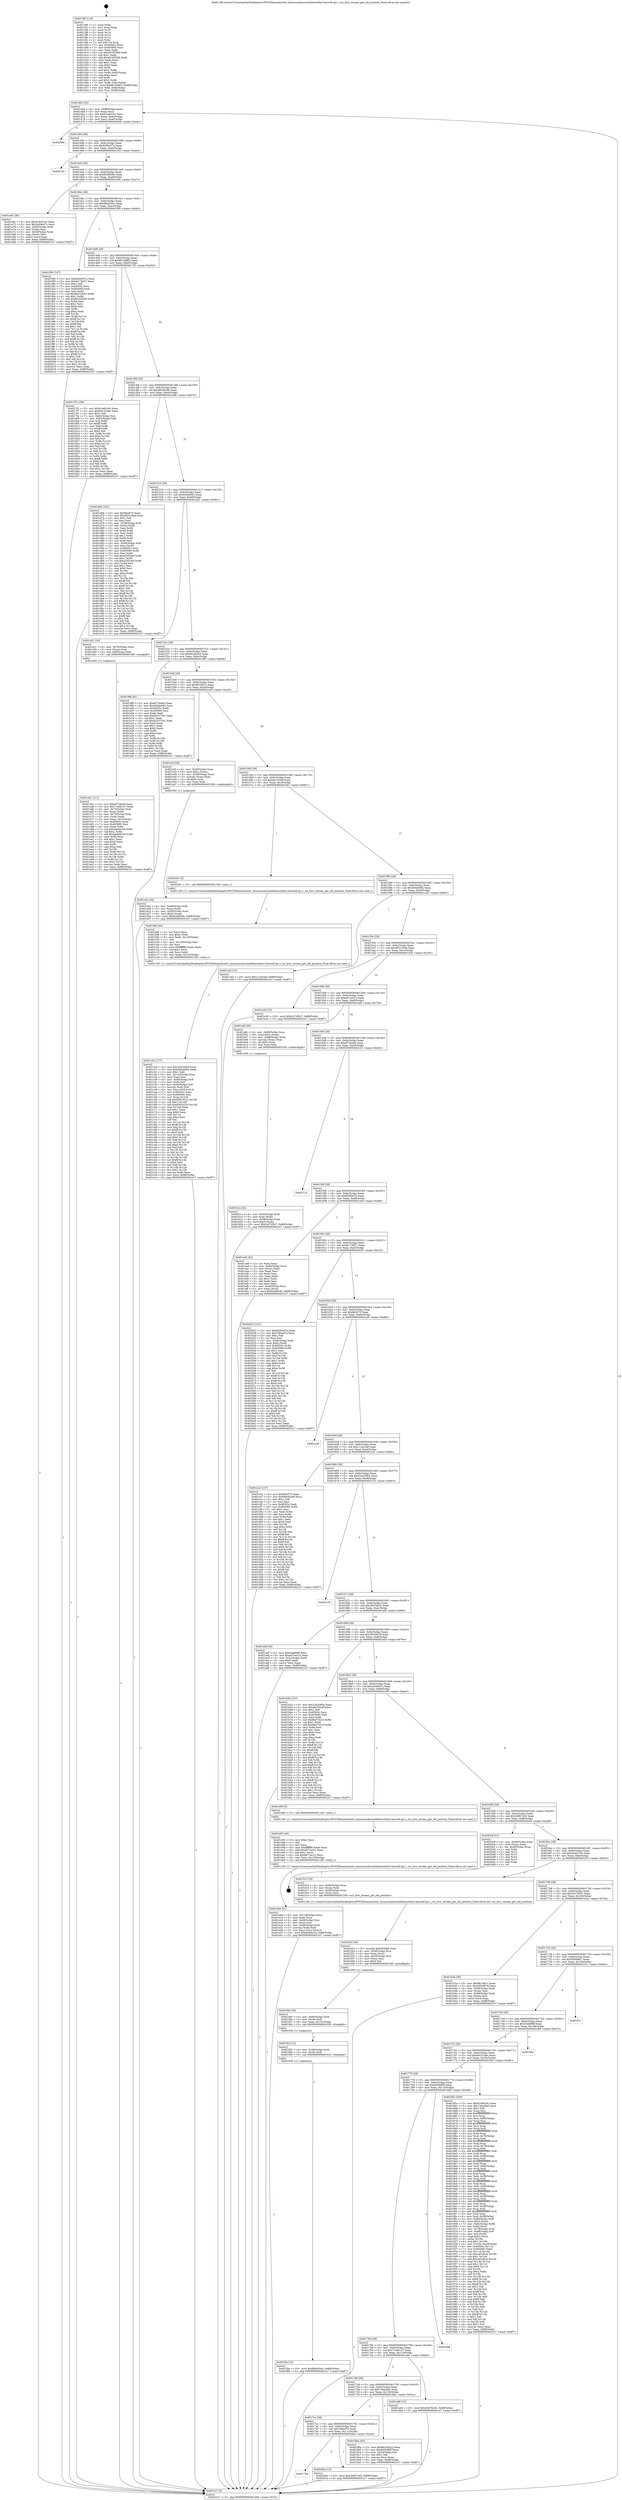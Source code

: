 digraph "0x4013f0" {
  label = "0x4013f0 (/mnt/c/Users/mathe/Desktop/tcc/POCII/binaries/extr_linuxsoundsocintelhaswellsst-haswell-ipc.c_sst_hsw_stream_get_old_position_Final-ollvm.out::main(0))"
  labelloc = "t"
  node[shape=record]

  Entry [label="",width=0.3,height=0.3,shape=circle,fillcolor=black,style=filled]
  "0x401464" [label="{
     0x401464 [32]\l
     | [instrs]\l
     &nbsp;&nbsp;0x401464 \<+6\>: mov -0x88(%rbp),%eax\l
     &nbsp;&nbsp;0x40146a \<+2\>: mov %eax,%ecx\l
     &nbsp;&nbsp;0x40146c \<+6\>: sub $0x81e6b16c,%ecx\l
     &nbsp;&nbsp;0x401472 \<+6\>: mov %eax,-0x9c(%rbp)\l
     &nbsp;&nbsp;0x401478 \<+6\>: mov %ecx,-0xa0(%rbp)\l
     &nbsp;&nbsp;0x40147e \<+6\>: je 00000000004020de \<main+0xcee\>\l
  }"]
  "0x4020de" [label="{
     0x4020de\l
  }", style=dashed]
  "0x401484" [label="{
     0x401484 [28]\l
     | [instrs]\l
     &nbsp;&nbsp;0x401484 \<+5\>: jmp 0000000000401489 \<main+0x99\>\l
     &nbsp;&nbsp;0x401489 \<+6\>: mov -0x9c(%rbp),%eax\l
     &nbsp;&nbsp;0x40148f \<+5\>: sub $0x8200c07a,%eax\l
     &nbsp;&nbsp;0x401494 \<+6\>: mov %eax,-0xa4(%rbp)\l
     &nbsp;&nbsp;0x40149a \<+6\>: je 00000000004021d3 \<main+0xde3\>\l
  }"]
  Exit [label="",width=0.3,height=0.3,shape=circle,fillcolor=black,style=filled,peripheries=2]
  "0x4021d3" [label="{
     0x4021d3\l
  }", style=dashed]
  "0x4014a0" [label="{
     0x4014a0 [28]\l
     | [instrs]\l
     &nbsp;&nbsp;0x4014a0 \<+5\>: jmp 00000000004014a5 \<main+0xb5\>\l
     &nbsp;&nbsp;0x4014a5 \<+6\>: mov -0x9c(%rbp),%eax\l
     &nbsp;&nbsp;0x4014ab \<+5\>: sub $0x82489c8c,%eax\l
     &nbsp;&nbsp;0x4014b0 \<+6\>: mov %eax,-0xa8(%rbp)\l
     &nbsp;&nbsp;0x4014b6 \<+6\>: je 0000000000401e6c \<main+0xa7c\>\l
  }"]
  "0x4017e8" [label="{
     0x4017e8\l
  }", style=dashed]
  "0x401e6c" [label="{
     0x401e6c [36]\l
     | [instrs]\l
     &nbsp;&nbsp;0x401e6c \<+5\>: mov $0x3c4e37e5,%eax\l
     &nbsp;&nbsp;0x401e71 \<+5\>: mov $0x2e04b07c,%ecx\l
     &nbsp;&nbsp;0x401e76 \<+4\>: mov -0x40(%rbp),%rdx\l
     &nbsp;&nbsp;0x401e7a \<+2\>: mov (%rdx),%esi\l
     &nbsp;&nbsp;0x401e7c \<+4\>: mov -0x50(%rbp),%rdx\l
     &nbsp;&nbsp;0x401e80 \<+2\>: cmp (%rdx),%esi\l
     &nbsp;&nbsp;0x401e82 \<+3\>: cmovl %ecx,%eax\l
     &nbsp;&nbsp;0x401e85 \<+6\>: mov %eax,-0x88(%rbp)\l
     &nbsp;&nbsp;0x401e8b \<+5\>: jmp 00000000004021e7 \<main+0xdf7\>\l
  }"]
  "0x4014bc" [label="{
     0x4014bc [28]\l
     | [instrs]\l
     &nbsp;&nbsp;0x4014bc \<+5\>: jmp 00000000004014c1 \<main+0xd1\>\l
     &nbsp;&nbsp;0x4014c1 \<+6\>: mov -0x9c(%rbp),%eax\l
     &nbsp;&nbsp;0x4014c7 \<+5\>: sub $0x8b0d34cc,%eax\l
     &nbsp;&nbsp;0x4014cc \<+6\>: mov %eax,-0xac(%rbp)\l
     &nbsp;&nbsp;0x4014d2 \<+6\>: je 0000000000401f90 \<main+0xba0\>\l
  }"]
  "0x4020ba" [label="{
     0x4020ba [15]\l
     | [instrs]\l
     &nbsp;&nbsp;0x4020ba \<+10\>: movl $0x349b7cd3,-0x88(%rbp)\l
     &nbsp;&nbsp;0x4020c4 \<+5\>: jmp 00000000004021e7 \<main+0xdf7\>\l
  }"]
  "0x401f90" [label="{
     0x401f90 [147]\l
     | [instrs]\l
     &nbsp;&nbsp;0x401f90 \<+5\>: mov $0x8200c07a,%eax\l
     &nbsp;&nbsp;0x401f95 \<+5\>: mov $0xfe17d027,%ecx\l
     &nbsp;&nbsp;0x401f9a \<+2\>: mov $0x1,%dl\l
     &nbsp;&nbsp;0x401f9c \<+7\>: mov 0x40505c,%esi\l
     &nbsp;&nbsp;0x401fa3 \<+7\>: mov 0x405060,%edi\l
     &nbsp;&nbsp;0x401faa \<+3\>: mov %esi,%r8d\l
     &nbsp;&nbsp;0x401fad \<+7\>: sub $0x66332b50,%r8d\l
     &nbsp;&nbsp;0x401fb4 \<+4\>: sub $0x1,%r8d\l
     &nbsp;&nbsp;0x401fb8 \<+7\>: add $0x66332b50,%r8d\l
     &nbsp;&nbsp;0x401fbf \<+4\>: imul %r8d,%esi\l
     &nbsp;&nbsp;0x401fc3 \<+3\>: and $0x1,%esi\l
     &nbsp;&nbsp;0x401fc6 \<+3\>: cmp $0x0,%esi\l
     &nbsp;&nbsp;0x401fc9 \<+4\>: sete %r9b\l
     &nbsp;&nbsp;0x401fcd \<+3\>: cmp $0xa,%edi\l
     &nbsp;&nbsp;0x401fd0 \<+4\>: setl %r10b\l
     &nbsp;&nbsp;0x401fd4 \<+3\>: mov %r9b,%r11b\l
     &nbsp;&nbsp;0x401fd7 \<+4\>: xor $0xff,%r11b\l
     &nbsp;&nbsp;0x401fdb \<+3\>: mov %r10b,%bl\l
     &nbsp;&nbsp;0x401fde \<+3\>: xor $0xff,%bl\l
     &nbsp;&nbsp;0x401fe1 \<+3\>: xor $0x1,%dl\l
     &nbsp;&nbsp;0x401fe4 \<+3\>: mov %r11b,%r14b\l
     &nbsp;&nbsp;0x401fe7 \<+4\>: and $0xff,%r14b\l
     &nbsp;&nbsp;0x401feb \<+3\>: and %dl,%r9b\l
     &nbsp;&nbsp;0x401fee \<+3\>: mov %bl,%r15b\l
     &nbsp;&nbsp;0x401ff1 \<+4\>: and $0xff,%r15b\l
     &nbsp;&nbsp;0x401ff5 \<+3\>: and %dl,%r10b\l
     &nbsp;&nbsp;0x401ff8 \<+3\>: or %r9b,%r14b\l
     &nbsp;&nbsp;0x401ffb \<+3\>: or %r10b,%r15b\l
     &nbsp;&nbsp;0x401ffe \<+3\>: xor %r15b,%r14b\l
     &nbsp;&nbsp;0x402001 \<+3\>: or %bl,%r11b\l
     &nbsp;&nbsp;0x402004 \<+4\>: xor $0xff,%r11b\l
     &nbsp;&nbsp;0x402008 \<+3\>: or $0x1,%dl\l
     &nbsp;&nbsp;0x40200b \<+3\>: and %dl,%r11b\l
     &nbsp;&nbsp;0x40200e \<+3\>: or %r11b,%r14b\l
     &nbsp;&nbsp;0x402011 \<+4\>: test $0x1,%r14b\l
     &nbsp;&nbsp;0x402015 \<+3\>: cmovne %ecx,%eax\l
     &nbsp;&nbsp;0x402018 \<+6\>: mov %eax,-0x88(%rbp)\l
     &nbsp;&nbsp;0x40201e \<+5\>: jmp 00000000004021e7 \<main+0xdf7\>\l
  }"]
  "0x4014d8" [label="{
     0x4014d8 [28]\l
     | [instrs]\l
     &nbsp;&nbsp;0x4014d8 \<+5\>: jmp 00000000004014dd \<main+0xed\>\l
     &nbsp;&nbsp;0x4014dd \<+6\>: mov -0x9c(%rbp),%eax\l
     &nbsp;&nbsp;0x4014e3 \<+5\>: sub $0x8b1bfd63,%eax\l
     &nbsp;&nbsp;0x4014e8 \<+6\>: mov %eax,-0xb0(%rbp)\l
     &nbsp;&nbsp;0x4014ee \<+6\>: je 00000000004017f2 \<main+0x402\>\l
  }"]
  "0x401f5e" [label="{
     0x401f5e [15]\l
     | [instrs]\l
     &nbsp;&nbsp;0x401f5e \<+10\>: movl $0x8b0d34cc,-0x88(%rbp)\l
     &nbsp;&nbsp;0x401f68 \<+5\>: jmp 00000000004021e7 \<main+0xdf7\>\l
  }"]
  "0x4017f2" [label="{
     0x4017f2 [106]\l
     | [instrs]\l
     &nbsp;&nbsp;0x4017f2 \<+5\>: mov $0x81e6b16c,%eax\l
     &nbsp;&nbsp;0x4017f7 \<+5\>: mov $0x64151d4c,%ecx\l
     &nbsp;&nbsp;0x4017fc \<+2\>: mov $0x1,%dl\l
     &nbsp;&nbsp;0x4017fe \<+7\>: mov -0x82(%rbp),%sil\l
     &nbsp;&nbsp;0x401805 \<+7\>: mov -0x81(%rbp),%dil\l
     &nbsp;&nbsp;0x40180c \<+3\>: mov %sil,%r8b\l
     &nbsp;&nbsp;0x40180f \<+4\>: xor $0xff,%r8b\l
     &nbsp;&nbsp;0x401813 \<+3\>: mov %dil,%r9b\l
     &nbsp;&nbsp;0x401816 \<+4\>: xor $0xff,%r9b\l
     &nbsp;&nbsp;0x40181a \<+3\>: xor $0x0,%dl\l
     &nbsp;&nbsp;0x40181d \<+3\>: mov %r8b,%r10b\l
     &nbsp;&nbsp;0x401820 \<+4\>: and $0x0,%r10b\l
     &nbsp;&nbsp;0x401824 \<+3\>: and %dl,%sil\l
     &nbsp;&nbsp;0x401827 \<+3\>: mov %r9b,%r11b\l
     &nbsp;&nbsp;0x40182a \<+4\>: and $0x0,%r11b\l
     &nbsp;&nbsp;0x40182e \<+3\>: and %dl,%dil\l
     &nbsp;&nbsp;0x401831 \<+3\>: or %sil,%r10b\l
     &nbsp;&nbsp;0x401834 \<+3\>: or %dil,%r11b\l
     &nbsp;&nbsp;0x401837 \<+3\>: xor %r11b,%r10b\l
     &nbsp;&nbsp;0x40183a \<+3\>: or %r9b,%r8b\l
     &nbsp;&nbsp;0x40183d \<+4\>: xor $0xff,%r8b\l
     &nbsp;&nbsp;0x401841 \<+3\>: or $0x0,%dl\l
     &nbsp;&nbsp;0x401844 \<+3\>: and %dl,%r8b\l
     &nbsp;&nbsp;0x401847 \<+3\>: or %r8b,%r10b\l
     &nbsp;&nbsp;0x40184a \<+4\>: test $0x1,%r10b\l
     &nbsp;&nbsp;0x40184e \<+3\>: cmovne %ecx,%eax\l
     &nbsp;&nbsp;0x401851 \<+6\>: mov %eax,-0x88(%rbp)\l
     &nbsp;&nbsp;0x401857 \<+5\>: jmp 00000000004021e7 \<main+0xdf7\>\l
  }"]
  "0x4014f4" [label="{
     0x4014f4 [28]\l
     | [instrs]\l
     &nbsp;&nbsp;0x4014f4 \<+5\>: jmp 00000000004014f9 \<main+0x109\>\l
     &nbsp;&nbsp;0x4014f9 \<+6\>: mov -0x9c(%rbp),%eax\l
     &nbsp;&nbsp;0x4014ff \<+5\>: sub $0x90e50cd6,%eax\l
     &nbsp;&nbsp;0x401504 \<+6\>: mov %eax,-0xb4(%rbp)\l
     &nbsp;&nbsp;0x40150a \<+6\>: je 0000000000401d6b \<main+0x97b\>\l
  }"]
  "0x4021e7" [label="{
     0x4021e7 [5]\l
     | [instrs]\l
     &nbsp;&nbsp;0x4021e7 \<+5\>: jmp 0000000000401464 \<main+0x74\>\l
  }"]
  "0x4013f0" [label="{
     0x4013f0 [116]\l
     | [instrs]\l
     &nbsp;&nbsp;0x4013f0 \<+1\>: push %rbp\l
     &nbsp;&nbsp;0x4013f1 \<+3\>: mov %rsp,%rbp\l
     &nbsp;&nbsp;0x4013f4 \<+2\>: push %r15\l
     &nbsp;&nbsp;0x4013f6 \<+2\>: push %r14\l
     &nbsp;&nbsp;0x4013f8 \<+2\>: push %r13\l
     &nbsp;&nbsp;0x4013fa \<+2\>: push %r12\l
     &nbsp;&nbsp;0x4013fc \<+1\>: push %rbx\l
     &nbsp;&nbsp;0x4013fd \<+7\>: sub $0x118,%rsp\l
     &nbsp;&nbsp;0x401404 \<+7\>: mov 0x40505c,%eax\l
     &nbsp;&nbsp;0x40140b \<+7\>: mov 0x405060,%ecx\l
     &nbsp;&nbsp;0x401412 \<+2\>: mov %eax,%edx\l
     &nbsp;&nbsp;0x401414 \<+6\>: sub $0x641855b8,%edx\l
     &nbsp;&nbsp;0x40141a \<+3\>: sub $0x1,%edx\l
     &nbsp;&nbsp;0x40141d \<+6\>: add $0x641855b8,%edx\l
     &nbsp;&nbsp;0x401423 \<+3\>: imul %edx,%eax\l
     &nbsp;&nbsp;0x401426 \<+3\>: and $0x1,%eax\l
     &nbsp;&nbsp;0x401429 \<+3\>: cmp $0x0,%eax\l
     &nbsp;&nbsp;0x40142c \<+4\>: sete %r8b\l
     &nbsp;&nbsp;0x401430 \<+4\>: and $0x1,%r8b\l
     &nbsp;&nbsp;0x401434 \<+7\>: mov %r8b,-0x82(%rbp)\l
     &nbsp;&nbsp;0x40143b \<+3\>: cmp $0xa,%ecx\l
     &nbsp;&nbsp;0x40143e \<+4\>: setl %r8b\l
     &nbsp;&nbsp;0x401442 \<+4\>: and $0x1,%r8b\l
     &nbsp;&nbsp;0x401446 \<+7\>: mov %r8b,-0x81(%rbp)\l
     &nbsp;&nbsp;0x40144d \<+10\>: movl $0x8b1bfd63,-0x88(%rbp)\l
     &nbsp;&nbsp;0x401457 \<+6\>: mov %edi,-0x8c(%rbp)\l
     &nbsp;&nbsp;0x40145d \<+7\>: mov %rsi,-0x98(%rbp)\l
  }"]
  "0x401f52" [label="{
     0x401f52 [12]\l
     | [instrs]\l
     &nbsp;&nbsp;0x401f52 \<+4\>: mov -0x48(%rbp),%rdi\l
     &nbsp;&nbsp;0x401f56 \<+3\>: mov (%rdi),%rdi\l
     &nbsp;&nbsp;0x401f59 \<+5\>: call 0000000000401030 \<free@plt\>\l
     | [calls]\l
     &nbsp;&nbsp;0x401030 \{1\} (unknown)\l
  }"]
  "0x401d6b" [label="{
     0x401d6b [181]\l
     | [instrs]\l
     &nbsp;&nbsp;0x401d6b \<+5\>: mov $0x8d2675,%eax\l
     &nbsp;&nbsp;0x401d70 \<+5\>: mov $0xd93120e4,%ecx\l
     &nbsp;&nbsp;0x401d75 \<+2\>: mov $0x1,%dl\l
     &nbsp;&nbsp;0x401d77 \<+2\>: xor %esi,%esi\l
     &nbsp;&nbsp;0x401d79 \<+4\>: mov -0x58(%rbp),%rdi\l
     &nbsp;&nbsp;0x401d7d \<+3\>: mov (%rdi),%r8d\l
     &nbsp;&nbsp;0x401d80 \<+3\>: mov %esi,%r9d\l
     &nbsp;&nbsp;0x401d83 \<+3\>: sub %r8d,%r9d\l
     &nbsp;&nbsp;0x401d86 \<+3\>: mov %esi,%r8d\l
     &nbsp;&nbsp;0x401d89 \<+4\>: sub $0x1,%r8d\l
     &nbsp;&nbsp;0x401d8d \<+3\>: add %r8d,%r9d\l
     &nbsp;&nbsp;0x401d90 \<+3\>: sub %r9d,%esi\l
     &nbsp;&nbsp;0x401d93 \<+4\>: mov -0x58(%rbp),%rdi\l
     &nbsp;&nbsp;0x401d97 \<+2\>: mov %esi,(%rdi)\l
     &nbsp;&nbsp;0x401d99 \<+7\>: mov 0x40505c,%esi\l
     &nbsp;&nbsp;0x401da0 \<+8\>: mov 0x405060,%r8d\l
     &nbsp;&nbsp;0x401da8 \<+3\>: mov %esi,%r9d\l
     &nbsp;&nbsp;0x401dab \<+7\>: add $0xe25f1fa0,%r9d\l
     &nbsp;&nbsp;0x401db2 \<+4\>: sub $0x1,%r9d\l
     &nbsp;&nbsp;0x401db6 \<+7\>: sub $0xe25f1fa0,%r9d\l
     &nbsp;&nbsp;0x401dbd \<+4\>: imul %r9d,%esi\l
     &nbsp;&nbsp;0x401dc1 \<+3\>: and $0x1,%esi\l
     &nbsp;&nbsp;0x401dc4 \<+3\>: cmp $0x0,%esi\l
     &nbsp;&nbsp;0x401dc7 \<+4\>: sete %r10b\l
     &nbsp;&nbsp;0x401dcb \<+4\>: cmp $0xa,%r8d\l
     &nbsp;&nbsp;0x401dcf \<+4\>: setl %r11b\l
     &nbsp;&nbsp;0x401dd3 \<+3\>: mov %r10b,%bl\l
     &nbsp;&nbsp;0x401dd6 \<+3\>: xor $0xff,%bl\l
     &nbsp;&nbsp;0x401dd9 \<+3\>: mov %r11b,%r14b\l
     &nbsp;&nbsp;0x401ddc \<+4\>: xor $0xff,%r14b\l
     &nbsp;&nbsp;0x401de0 \<+3\>: xor $0x1,%dl\l
     &nbsp;&nbsp;0x401de3 \<+3\>: mov %bl,%r15b\l
     &nbsp;&nbsp;0x401de6 \<+4\>: and $0xff,%r15b\l
     &nbsp;&nbsp;0x401dea \<+3\>: and %dl,%r10b\l
     &nbsp;&nbsp;0x401ded \<+3\>: mov %r14b,%r12b\l
     &nbsp;&nbsp;0x401df0 \<+4\>: and $0xff,%r12b\l
     &nbsp;&nbsp;0x401df4 \<+3\>: and %dl,%r11b\l
     &nbsp;&nbsp;0x401df7 \<+3\>: or %r10b,%r15b\l
     &nbsp;&nbsp;0x401dfa \<+3\>: or %r11b,%r12b\l
     &nbsp;&nbsp;0x401dfd \<+3\>: xor %r12b,%r15b\l
     &nbsp;&nbsp;0x401e00 \<+3\>: or %r14b,%bl\l
     &nbsp;&nbsp;0x401e03 \<+3\>: xor $0xff,%bl\l
     &nbsp;&nbsp;0x401e06 \<+3\>: or $0x1,%dl\l
     &nbsp;&nbsp;0x401e09 \<+2\>: and %dl,%bl\l
     &nbsp;&nbsp;0x401e0b \<+3\>: or %bl,%r15b\l
     &nbsp;&nbsp;0x401e0e \<+4\>: test $0x1,%r15b\l
     &nbsp;&nbsp;0x401e12 \<+3\>: cmovne %ecx,%eax\l
     &nbsp;&nbsp;0x401e15 \<+6\>: mov %eax,-0x88(%rbp)\l
     &nbsp;&nbsp;0x401e1b \<+5\>: jmp 00000000004021e7 \<main+0xdf7\>\l
  }"]
  "0x401510" [label="{
     0x401510 [28]\l
     | [instrs]\l
     &nbsp;&nbsp;0x401510 \<+5\>: jmp 0000000000401515 \<main+0x125\>\l
     &nbsp;&nbsp;0x401515 \<+6\>: mov -0x9c(%rbp),%eax\l
     &nbsp;&nbsp;0x40151b \<+5\>: sub $0x9294e843,%eax\l
     &nbsp;&nbsp;0x401520 \<+6\>: mov %eax,-0xb8(%rbp)\l
     &nbsp;&nbsp;0x401526 \<+6\>: je 0000000000401a51 \<main+0x661\>\l
  }"]
  "0x401f40" [label="{
     0x401f40 [18]\l
     | [instrs]\l
     &nbsp;&nbsp;0x401f40 \<+4\>: mov -0x60(%rbp),%rdi\l
     &nbsp;&nbsp;0x401f44 \<+3\>: mov (%rdi),%rdi\l
     &nbsp;&nbsp;0x401f47 \<+6\>: mov %eax,-0x12c(%rbp)\l
     &nbsp;&nbsp;0x401f4d \<+5\>: call 0000000000401030 \<free@plt\>\l
     | [calls]\l
     &nbsp;&nbsp;0x401030 \{1\} (unknown)\l
  }"]
  "0x401a51" [label="{
     0x401a51 [16]\l
     | [instrs]\l
     &nbsp;&nbsp;0x401a51 \<+4\>: mov -0x78(%rbp),%rax\l
     &nbsp;&nbsp;0x401a55 \<+3\>: mov (%rax),%rax\l
     &nbsp;&nbsp;0x401a58 \<+4\>: mov 0x8(%rax),%rdi\l
     &nbsp;&nbsp;0x401a5c \<+5\>: call 0000000000401060 \<atoi@plt\>\l
     | [calls]\l
     &nbsp;&nbsp;0x401060 \{1\} (unknown)\l
  }"]
  "0x40152c" [label="{
     0x40152c [28]\l
     | [instrs]\l
     &nbsp;&nbsp;0x40152c \<+5\>: jmp 0000000000401531 \<main+0x141\>\l
     &nbsp;&nbsp;0x401531 \<+6\>: mov -0x9c(%rbp),%eax\l
     &nbsp;&nbsp;0x401537 \<+5\>: sub $0x9d1d3a22,%eax\l
     &nbsp;&nbsp;0x40153c \<+6\>: mov %eax,-0xbc(%rbp)\l
     &nbsp;&nbsp;0x401542 \<+6\>: je 00000000004019f6 \<main+0x606\>\l
  }"]
  "0x401f23" [label="{
     0x401f23 [29]\l
     | [instrs]\l
     &nbsp;&nbsp;0x401f23 \<+10\>: movabs $0x4030b6,%rdi\l
     &nbsp;&nbsp;0x401f2d \<+4\>: mov -0x38(%rbp),%rsi\l
     &nbsp;&nbsp;0x401f31 \<+2\>: mov %eax,(%rsi)\l
     &nbsp;&nbsp;0x401f33 \<+4\>: mov -0x38(%rbp),%rsi\l
     &nbsp;&nbsp;0x401f37 \<+2\>: mov (%rsi),%esi\l
     &nbsp;&nbsp;0x401f39 \<+2\>: mov $0x0,%al\l
     &nbsp;&nbsp;0x401f3b \<+5\>: call 0000000000401040 \<printf@plt\>\l
     | [calls]\l
     &nbsp;&nbsp;0x401040 \{1\} (unknown)\l
  }"]
  "0x4019f6" [label="{
     0x4019f6 [91]\l
     | [instrs]\l
     &nbsp;&nbsp;0x4019f6 \<+5\>: mov $0xef724a0d,%eax\l
     &nbsp;&nbsp;0x4019fb \<+5\>: mov $0x9294e843,%ecx\l
     &nbsp;&nbsp;0x401a00 \<+7\>: mov 0x40505c,%edx\l
     &nbsp;&nbsp;0x401a07 \<+7\>: mov 0x405060,%esi\l
     &nbsp;&nbsp;0x401a0e \<+2\>: mov %edx,%edi\l
     &nbsp;&nbsp;0x401a10 \<+6\>: add $0x62257341,%edi\l
     &nbsp;&nbsp;0x401a16 \<+3\>: sub $0x1,%edi\l
     &nbsp;&nbsp;0x401a19 \<+6\>: sub $0x62257341,%edi\l
     &nbsp;&nbsp;0x401a1f \<+3\>: imul %edi,%edx\l
     &nbsp;&nbsp;0x401a22 \<+3\>: and $0x1,%edx\l
     &nbsp;&nbsp;0x401a25 \<+3\>: cmp $0x0,%edx\l
     &nbsp;&nbsp;0x401a28 \<+4\>: sete %r8b\l
     &nbsp;&nbsp;0x401a2c \<+3\>: cmp $0xa,%esi\l
     &nbsp;&nbsp;0x401a2f \<+4\>: setl %r9b\l
     &nbsp;&nbsp;0x401a33 \<+3\>: mov %r8b,%r10b\l
     &nbsp;&nbsp;0x401a36 \<+3\>: and %r9b,%r10b\l
     &nbsp;&nbsp;0x401a39 \<+3\>: xor %r9b,%r8b\l
     &nbsp;&nbsp;0x401a3c \<+3\>: or %r8b,%r10b\l
     &nbsp;&nbsp;0x401a3f \<+4\>: test $0x1,%r10b\l
     &nbsp;&nbsp;0x401a43 \<+3\>: cmovne %ecx,%eax\l
     &nbsp;&nbsp;0x401a46 \<+6\>: mov %eax,-0x88(%rbp)\l
     &nbsp;&nbsp;0x401a4c \<+5\>: jmp 00000000004021e7 \<main+0xdf7\>\l
  }"]
  "0x401548" [label="{
     0x401548 [28]\l
     | [instrs]\l
     &nbsp;&nbsp;0x401548 \<+5\>: jmp 000000000040154d \<main+0x15d\>\l
     &nbsp;&nbsp;0x40154d \<+6\>: mov -0x9c(%rbp),%eax\l
     &nbsp;&nbsp;0x401553 \<+5\>: sub $0x9fc18b7c,%eax\l
     &nbsp;&nbsp;0x401558 \<+6\>: mov %eax,-0xc0(%rbp)\l
     &nbsp;&nbsp;0x40155e \<+6\>: je 0000000000401e2f \<main+0xa3f\>\l
  }"]
  "0x401ebd" [label="{
     0x401ebd [41]\l
     | [instrs]\l
     &nbsp;&nbsp;0x401ebd \<+6\>: mov -0x128(%rbp),%ecx\l
     &nbsp;&nbsp;0x401ec3 \<+3\>: imul %eax,%ecx\l
     &nbsp;&nbsp;0x401ec6 \<+4\>: mov -0x48(%rbp),%rsi\l
     &nbsp;&nbsp;0x401eca \<+3\>: mov (%rsi),%rsi\l
     &nbsp;&nbsp;0x401ecd \<+4\>: mov -0x40(%rbp),%rdi\l
     &nbsp;&nbsp;0x401ed1 \<+3\>: movslq (%rdi),%rdi\l
     &nbsp;&nbsp;0x401ed4 \<+3\>: mov %ecx,(%rsi,%rdi,4)\l
     &nbsp;&nbsp;0x401ed7 \<+10\>: movl $0xfb3b9c33,-0x88(%rbp)\l
     &nbsp;&nbsp;0x401ee1 \<+5\>: jmp 00000000004021e7 \<main+0xdf7\>\l
  }"]
  "0x401e2f" [label="{
     0x401e2f [29]\l
     | [instrs]\l
     &nbsp;&nbsp;0x401e2f \<+4\>: mov -0x50(%rbp),%rax\l
     &nbsp;&nbsp;0x401e33 \<+6\>: movl $0x1,(%rax)\l
     &nbsp;&nbsp;0x401e39 \<+4\>: mov -0x50(%rbp),%rax\l
     &nbsp;&nbsp;0x401e3d \<+3\>: movslq (%rax),%rax\l
     &nbsp;&nbsp;0x401e40 \<+4\>: shl $0x2,%rax\l
     &nbsp;&nbsp;0x401e44 \<+3\>: mov %rax,%rdi\l
     &nbsp;&nbsp;0x401e47 \<+5\>: call 0000000000401050 \<malloc@plt\>\l
     | [calls]\l
     &nbsp;&nbsp;0x401050 \{1\} (unknown)\l
  }"]
  "0x401564" [label="{
     0x401564 [28]\l
     | [instrs]\l
     &nbsp;&nbsp;0x401564 \<+5\>: jmp 0000000000401569 \<main+0x179\>\l
     &nbsp;&nbsp;0x401569 \<+6\>: mov -0x9c(%rbp),%eax\l
     &nbsp;&nbsp;0x40156f \<+5\>: sub $0xabc7b2df,%eax\l
     &nbsp;&nbsp;0x401574 \<+6\>: mov %eax,-0xc4(%rbp)\l
     &nbsp;&nbsp;0x40157a \<+6\>: je 0000000000401bf1 \<main+0x801\>\l
  }"]
  "0x401e95" [label="{
     0x401e95 [40]\l
     | [instrs]\l
     &nbsp;&nbsp;0x401e95 \<+5\>: mov $0x2,%ecx\l
     &nbsp;&nbsp;0x401e9a \<+1\>: cltd\l
     &nbsp;&nbsp;0x401e9b \<+2\>: idiv %ecx\l
     &nbsp;&nbsp;0x401e9d \<+6\>: imul $0xfffffffe,%edx,%ecx\l
     &nbsp;&nbsp;0x401ea3 \<+6\>: add $0xb671ec51,%ecx\l
     &nbsp;&nbsp;0x401ea9 \<+3\>: add $0x1,%ecx\l
     &nbsp;&nbsp;0x401eac \<+6\>: sub $0xb671ec51,%ecx\l
     &nbsp;&nbsp;0x401eb2 \<+6\>: mov %ecx,-0x128(%rbp)\l
     &nbsp;&nbsp;0x401eb8 \<+5\>: call 0000000000401160 \<next_i\>\l
     | [calls]\l
     &nbsp;&nbsp;0x401160 \{1\} (/mnt/c/Users/mathe/Desktop/tcc/POCII/binaries/extr_linuxsoundsocintelhaswellsst-haswell-ipc.c_sst_hsw_stream_get_old_position_Final-ollvm.out::next_i)\l
  }"]
  "0x401bf1" [label="{
     0x401bf1 [5]\l
     | [instrs]\l
     &nbsp;&nbsp;0x401bf1 \<+5\>: call 0000000000401160 \<next_i\>\l
     | [calls]\l
     &nbsp;&nbsp;0x401160 \{1\} (/mnt/c/Users/mathe/Desktop/tcc/POCII/binaries/extr_linuxsoundsocintelhaswellsst-haswell-ipc.c_sst_hsw_stream_get_old_position_Final-ollvm.out::next_i)\l
  }"]
  "0x401580" [label="{
     0x401580 [28]\l
     | [instrs]\l
     &nbsp;&nbsp;0x401580 \<+5\>: jmp 0000000000401585 \<main+0x195\>\l
     &nbsp;&nbsp;0x401585 \<+6\>: mov -0x9c(%rbp),%eax\l
     &nbsp;&nbsp;0x40158b \<+5\>: sub $0xd45eb092,%eax\l
     &nbsp;&nbsp;0x401590 \<+6\>: mov %eax,-0xc8(%rbp)\l
     &nbsp;&nbsp;0x401596 \<+6\>: je 0000000000401cd3 \<main+0x8e3\>\l
  }"]
  "0x401e4c" [label="{
     0x401e4c [32]\l
     | [instrs]\l
     &nbsp;&nbsp;0x401e4c \<+4\>: mov -0x48(%rbp),%rdi\l
     &nbsp;&nbsp;0x401e50 \<+3\>: mov %rax,(%rdi)\l
     &nbsp;&nbsp;0x401e53 \<+4\>: mov -0x40(%rbp),%rax\l
     &nbsp;&nbsp;0x401e57 \<+6\>: movl $0x0,(%rax)\l
     &nbsp;&nbsp;0x401e5d \<+10\>: movl $0x82489c8c,-0x88(%rbp)\l
     &nbsp;&nbsp;0x401e67 \<+5\>: jmp 00000000004021e7 \<main+0xdf7\>\l
  }"]
  "0x401cd3" [label="{
     0x401cd3 [15]\l
     | [instrs]\l
     &nbsp;&nbsp;0x401cd3 \<+10\>: movl $0x112a33af,-0x88(%rbp)\l
     &nbsp;&nbsp;0x401cdd \<+5\>: jmp 00000000004021e7 \<main+0xdf7\>\l
  }"]
  "0x40159c" [label="{
     0x40159c [28]\l
     | [instrs]\l
     &nbsp;&nbsp;0x40159c \<+5\>: jmp 00000000004015a1 \<main+0x1b1\>\l
     &nbsp;&nbsp;0x4015a1 \<+6\>: mov -0x9c(%rbp),%eax\l
     &nbsp;&nbsp;0x4015a7 \<+5\>: sub $0xd93120e4,%eax\l
     &nbsp;&nbsp;0x4015ac \<+6\>: mov %eax,-0xcc(%rbp)\l
     &nbsp;&nbsp;0x4015b2 \<+6\>: je 0000000000401e20 \<main+0xa30\>\l
  }"]
  "0x401c22" [label="{
     0x401c22 [177]\l
     | [instrs]\l
     &nbsp;&nbsp;0x401c22 \<+5\>: mov $0x23a25954,%ecx\l
     &nbsp;&nbsp;0x401c27 \<+5\>: mov $0xd45eb092,%edx\l
     &nbsp;&nbsp;0x401c2c \<+3\>: mov $0x1,%dil\l
     &nbsp;&nbsp;0x401c2f \<+6\>: mov -0x124(%rbp),%esi\l
     &nbsp;&nbsp;0x401c35 \<+3\>: imul %eax,%esi\l
     &nbsp;&nbsp;0x401c38 \<+4\>: mov -0x60(%rbp),%r8\l
     &nbsp;&nbsp;0x401c3c \<+3\>: mov (%r8),%r8\l
     &nbsp;&nbsp;0x401c3f \<+4\>: mov -0x58(%rbp),%r9\l
     &nbsp;&nbsp;0x401c43 \<+3\>: movslq (%r9),%r9\l
     &nbsp;&nbsp;0x401c46 \<+4\>: mov %esi,(%r8,%r9,4)\l
     &nbsp;&nbsp;0x401c4a \<+7\>: mov 0x40505c,%eax\l
     &nbsp;&nbsp;0x401c51 \<+7\>: mov 0x405060,%esi\l
     &nbsp;&nbsp;0x401c58 \<+3\>: mov %eax,%r10d\l
     &nbsp;&nbsp;0x401c5b \<+7\>: sub $0x6561022c,%r10d\l
     &nbsp;&nbsp;0x401c62 \<+4\>: sub $0x1,%r10d\l
     &nbsp;&nbsp;0x401c66 \<+7\>: add $0x6561022c,%r10d\l
     &nbsp;&nbsp;0x401c6d \<+4\>: imul %r10d,%eax\l
     &nbsp;&nbsp;0x401c71 \<+3\>: and $0x1,%eax\l
     &nbsp;&nbsp;0x401c74 \<+3\>: cmp $0x0,%eax\l
     &nbsp;&nbsp;0x401c77 \<+4\>: sete %r11b\l
     &nbsp;&nbsp;0x401c7b \<+3\>: cmp $0xa,%esi\l
     &nbsp;&nbsp;0x401c7e \<+3\>: setl %bl\l
     &nbsp;&nbsp;0x401c81 \<+3\>: mov %r11b,%r14b\l
     &nbsp;&nbsp;0x401c84 \<+4\>: xor $0xff,%r14b\l
     &nbsp;&nbsp;0x401c88 \<+3\>: mov %bl,%r15b\l
     &nbsp;&nbsp;0x401c8b \<+4\>: xor $0xff,%r15b\l
     &nbsp;&nbsp;0x401c8f \<+4\>: xor $0x0,%dil\l
     &nbsp;&nbsp;0x401c93 \<+3\>: mov %r14b,%r12b\l
     &nbsp;&nbsp;0x401c96 \<+4\>: and $0x0,%r12b\l
     &nbsp;&nbsp;0x401c9a \<+3\>: and %dil,%r11b\l
     &nbsp;&nbsp;0x401c9d \<+3\>: mov %r15b,%r13b\l
     &nbsp;&nbsp;0x401ca0 \<+4\>: and $0x0,%r13b\l
     &nbsp;&nbsp;0x401ca4 \<+3\>: and %dil,%bl\l
     &nbsp;&nbsp;0x401ca7 \<+3\>: or %r11b,%r12b\l
     &nbsp;&nbsp;0x401caa \<+3\>: or %bl,%r13b\l
     &nbsp;&nbsp;0x401cad \<+3\>: xor %r13b,%r12b\l
     &nbsp;&nbsp;0x401cb0 \<+3\>: or %r15b,%r14b\l
     &nbsp;&nbsp;0x401cb3 \<+4\>: xor $0xff,%r14b\l
     &nbsp;&nbsp;0x401cb7 \<+4\>: or $0x0,%dil\l
     &nbsp;&nbsp;0x401cbb \<+3\>: and %dil,%r14b\l
     &nbsp;&nbsp;0x401cbe \<+3\>: or %r14b,%r12b\l
     &nbsp;&nbsp;0x401cc1 \<+4\>: test $0x1,%r12b\l
     &nbsp;&nbsp;0x401cc5 \<+3\>: cmovne %edx,%ecx\l
     &nbsp;&nbsp;0x401cc8 \<+6\>: mov %ecx,-0x88(%rbp)\l
     &nbsp;&nbsp;0x401cce \<+5\>: jmp 00000000004021e7 \<main+0xdf7\>\l
  }"]
  "0x401e20" [label="{
     0x401e20 [15]\l
     | [instrs]\l
     &nbsp;&nbsp;0x401e20 \<+10\>: movl $0x5c27d547,-0x88(%rbp)\l
     &nbsp;&nbsp;0x401e2a \<+5\>: jmp 00000000004021e7 \<main+0xdf7\>\l
  }"]
  "0x4015b8" [label="{
     0x4015b8 [28]\l
     | [instrs]\l
     &nbsp;&nbsp;0x4015b8 \<+5\>: jmp 00000000004015bd \<main+0x1cd\>\l
     &nbsp;&nbsp;0x4015bd \<+6\>: mov -0x9c(%rbp),%eax\l
     &nbsp;&nbsp;0x4015c3 \<+5\>: sub $0xe07ce515,%eax\l
     &nbsp;&nbsp;0x4015c8 \<+6\>: mov %eax,-0xd0(%rbp)\l
     &nbsp;&nbsp;0x4015ce \<+6\>: je 0000000000401afd \<main+0x70d\>\l
  }"]
  "0x401bf6" [label="{
     0x401bf6 [44]\l
     | [instrs]\l
     &nbsp;&nbsp;0x401bf6 \<+2\>: xor %ecx,%ecx\l
     &nbsp;&nbsp;0x401bf8 \<+5\>: mov $0x2,%edx\l
     &nbsp;&nbsp;0x401bfd \<+6\>: mov %edx,-0x120(%rbp)\l
     &nbsp;&nbsp;0x401c03 \<+1\>: cltd\l
     &nbsp;&nbsp;0x401c04 \<+6\>: mov -0x120(%rbp),%esi\l
     &nbsp;&nbsp;0x401c0a \<+2\>: idiv %esi\l
     &nbsp;&nbsp;0x401c0c \<+6\>: imul $0xfffffffe,%edx,%edx\l
     &nbsp;&nbsp;0x401c12 \<+3\>: sub $0x1,%ecx\l
     &nbsp;&nbsp;0x401c15 \<+2\>: sub %ecx,%edx\l
     &nbsp;&nbsp;0x401c17 \<+6\>: mov %edx,-0x124(%rbp)\l
     &nbsp;&nbsp;0x401c1d \<+5\>: call 0000000000401160 \<next_i\>\l
     | [calls]\l
     &nbsp;&nbsp;0x401160 \{1\} (/mnt/c/Users/mathe/Desktop/tcc/POCII/binaries/extr_linuxsoundsocintelhaswellsst-haswell-ipc.c_sst_hsw_stream_get_old_position_Final-ollvm.out::next_i)\l
  }"]
  "0x401afd" [label="{
     0x401afd [29]\l
     | [instrs]\l
     &nbsp;&nbsp;0x401afd \<+4\>: mov -0x68(%rbp),%rax\l
     &nbsp;&nbsp;0x401b01 \<+6\>: movl $0x1,(%rax)\l
     &nbsp;&nbsp;0x401b07 \<+4\>: mov -0x68(%rbp),%rax\l
     &nbsp;&nbsp;0x401b0b \<+3\>: movslq (%rax),%rax\l
     &nbsp;&nbsp;0x401b0e \<+4\>: shl $0x2,%rax\l
     &nbsp;&nbsp;0x401b12 \<+3\>: mov %rax,%rdi\l
     &nbsp;&nbsp;0x401b15 \<+5\>: call 0000000000401050 \<malloc@plt\>\l
     | [calls]\l
     &nbsp;&nbsp;0x401050 \{1\} (unknown)\l
  }"]
  "0x4015d4" [label="{
     0x4015d4 [28]\l
     | [instrs]\l
     &nbsp;&nbsp;0x4015d4 \<+5\>: jmp 00000000004015d9 \<main+0x1e9\>\l
     &nbsp;&nbsp;0x4015d9 \<+6\>: mov -0x9c(%rbp),%eax\l
     &nbsp;&nbsp;0x4015df \<+5\>: sub $0xef724a0d,%eax\l
     &nbsp;&nbsp;0x4015e4 \<+6\>: mov %eax,-0xd4(%rbp)\l
     &nbsp;&nbsp;0x4015ea \<+6\>: je 0000000000402123 \<main+0xd33\>\l
  }"]
  "0x401b1a" [label="{
     0x401b1a [32]\l
     | [instrs]\l
     &nbsp;&nbsp;0x401b1a \<+4\>: mov -0x60(%rbp),%rdi\l
     &nbsp;&nbsp;0x401b1e \<+3\>: mov %rax,(%rdi)\l
     &nbsp;&nbsp;0x401b21 \<+4\>: mov -0x58(%rbp),%rax\l
     &nbsp;&nbsp;0x401b25 \<+6\>: movl $0x0,(%rax)\l
     &nbsp;&nbsp;0x401b2b \<+10\>: movl $0x5c27d547,-0x88(%rbp)\l
     &nbsp;&nbsp;0x401b35 \<+5\>: jmp 00000000004021e7 \<main+0xdf7\>\l
  }"]
  "0x402123" [label="{
     0x402123\l
  }", style=dashed]
  "0x4015f0" [label="{
     0x4015f0 [28]\l
     | [instrs]\l
     &nbsp;&nbsp;0x4015f0 \<+5\>: jmp 00000000004015f5 \<main+0x205\>\l
     &nbsp;&nbsp;0x4015f5 \<+6\>: mov -0x9c(%rbp),%eax\l
     &nbsp;&nbsp;0x4015fb \<+5\>: sub $0xfb3b9c33,%eax\l
     &nbsp;&nbsp;0x401600 \<+6\>: mov %eax,-0xd8(%rbp)\l
     &nbsp;&nbsp;0x401606 \<+6\>: je 0000000000401ee6 \<main+0xaf6\>\l
  }"]
  "0x401a61" [label="{
     0x401a61 [111]\l
     | [instrs]\l
     &nbsp;&nbsp;0x401a61 \<+5\>: mov $0xef724a0d,%ecx\l
     &nbsp;&nbsp;0x401a66 \<+5\>: mov $0x71ebb127,%edx\l
     &nbsp;&nbsp;0x401a6b \<+4\>: mov -0x70(%rbp),%rdi\l
     &nbsp;&nbsp;0x401a6f \<+2\>: mov %eax,(%rdi)\l
     &nbsp;&nbsp;0x401a71 \<+4\>: mov -0x70(%rbp),%rdi\l
     &nbsp;&nbsp;0x401a75 \<+2\>: mov (%rdi),%eax\l
     &nbsp;&nbsp;0x401a77 \<+3\>: mov %eax,-0x2c(%rbp)\l
     &nbsp;&nbsp;0x401a7a \<+7\>: mov 0x40505c,%eax\l
     &nbsp;&nbsp;0x401a81 \<+7\>: mov 0x405060,%esi\l
     &nbsp;&nbsp;0x401a88 \<+3\>: mov %eax,%r8d\l
     &nbsp;&nbsp;0x401a8b \<+7\>: sub $0xba6d423d,%r8d\l
     &nbsp;&nbsp;0x401a92 \<+4\>: sub $0x1,%r8d\l
     &nbsp;&nbsp;0x401a96 \<+7\>: add $0xba6d423d,%r8d\l
     &nbsp;&nbsp;0x401a9d \<+4\>: imul %r8d,%eax\l
     &nbsp;&nbsp;0x401aa1 \<+3\>: and $0x1,%eax\l
     &nbsp;&nbsp;0x401aa4 \<+3\>: cmp $0x0,%eax\l
     &nbsp;&nbsp;0x401aa7 \<+4\>: sete %r9b\l
     &nbsp;&nbsp;0x401aab \<+3\>: cmp $0xa,%esi\l
     &nbsp;&nbsp;0x401aae \<+4\>: setl %r10b\l
     &nbsp;&nbsp;0x401ab2 \<+3\>: mov %r9b,%r11b\l
     &nbsp;&nbsp;0x401ab5 \<+3\>: and %r10b,%r11b\l
     &nbsp;&nbsp;0x401ab8 \<+3\>: xor %r10b,%r9b\l
     &nbsp;&nbsp;0x401abb \<+3\>: or %r9b,%r11b\l
     &nbsp;&nbsp;0x401abe \<+4\>: test $0x1,%r11b\l
     &nbsp;&nbsp;0x401ac2 \<+3\>: cmovne %edx,%ecx\l
     &nbsp;&nbsp;0x401ac5 \<+6\>: mov %ecx,-0x88(%rbp)\l
     &nbsp;&nbsp;0x401acb \<+5\>: jmp 00000000004021e7 \<main+0xdf7\>\l
  }"]
  "0x401ee6" [label="{
     0x401ee6 [42]\l
     | [instrs]\l
     &nbsp;&nbsp;0x401ee6 \<+2\>: xor %eax,%eax\l
     &nbsp;&nbsp;0x401ee8 \<+4\>: mov -0x40(%rbp),%rcx\l
     &nbsp;&nbsp;0x401eec \<+2\>: mov (%rcx),%edx\l
     &nbsp;&nbsp;0x401eee \<+2\>: mov %eax,%esi\l
     &nbsp;&nbsp;0x401ef0 \<+2\>: sub %edx,%esi\l
     &nbsp;&nbsp;0x401ef2 \<+2\>: mov %eax,%edx\l
     &nbsp;&nbsp;0x401ef4 \<+3\>: sub $0x1,%edx\l
     &nbsp;&nbsp;0x401ef7 \<+2\>: add %edx,%esi\l
     &nbsp;&nbsp;0x401ef9 \<+2\>: sub %esi,%eax\l
     &nbsp;&nbsp;0x401efb \<+4\>: mov -0x40(%rbp),%rcx\l
     &nbsp;&nbsp;0x401eff \<+2\>: mov %eax,(%rcx)\l
     &nbsp;&nbsp;0x401f01 \<+10\>: movl $0x82489c8c,-0x88(%rbp)\l
     &nbsp;&nbsp;0x401f0b \<+5\>: jmp 00000000004021e7 \<main+0xdf7\>\l
  }"]
  "0x40160c" [label="{
     0x40160c [28]\l
     | [instrs]\l
     &nbsp;&nbsp;0x40160c \<+5\>: jmp 0000000000401611 \<main+0x221\>\l
     &nbsp;&nbsp;0x401611 \<+6\>: mov -0x9c(%rbp),%eax\l
     &nbsp;&nbsp;0x401617 \<+5\>: sub $0xfe17d027,%eax\l
     &nbsp;&nbsp;0x40161c \<+6\>: mov %eax,-0xdc(%rbp)\l
     &nbsp;&nbsp;0x401622 \<+6\>: je 0000000000402023 \<main+0xc33\>\l
  }"]
  "0x4017cc" [label="{
     0x4017cc [28]\l
     | [instrs]\l
     &nbsp;&nbsp;0x4017cc \<+5\>: jmp 00000000004017d1 \<main+0x3e1\>\l
     &nbsp;&nbsp;0x4017d1 \<+6\>: mov -0x9c(%rbp),%eax\l
     &nbsp;&nbsp;0x4017d7 \<+5\>: sub $0x7d6eef7a,%eax\l
     &nbsp;&nbsp;0x4017dc \<+6\>: mov %eax,-0x11c(%rbp)\l
     &nbsp;&nbsp;0x4017e2 \<+6\>: je 00000000004020ba \<main+0xcca\>\l
  }"]
  "0x402023" [label="{
     0x402023 [151]\l
     | [instrs]\l
     &nbsp;&nbsp;0x402023 \<+5\>: mov $0x8200c07a,%eax\l
     &nbsp;&nbsp;0x402028 \<+5\>: mov $0x7d6eef7a,%ecx\l
     &nbsp;&nbsp;0x40202d \<+2\>: mov $0x1,%dl\l
     &nbsp;&nbsp;0x40202f \<+2\>: xor %esi,%esi\l
     &nbsp;&nbsp;0x402031 \<+4\>: mov -0x80(%rbp),%rdi\l
     &nbsp;&nbsp;0x402035 \<+6\>: movl $0x0,(%rdi)\l
     &nbsp;&nbsp;0x40203b \<+8\>: mov 0x40505c,%r8d\l
     &nbsp;&nbsp;0x402043 \<+8\>: mov 0x405060,%r9d\l
     &nbsp;&nbsp;0x40204b \<+3\>: sub $0x1,%esi\l
     &nbsp;&nbsp;0x40204e \<+3\>: mov %r8d,%r10d\l
     &nbsp;&nbsp;0x402051 \<+3\>: add %esi,%r10d\l
     &nbsp;&nbsp;0x402054 \<+4\>: imul %r10d,%r8d\l
     &nbsp;&nbsp;0x402058 \<+4\>: and $0x1,%r8d\l
     &nbsp;&nbsp;0x40205c \<+4\>: cmp $0x0,%r8d\l
     &nbsp;&nbsp;0x402060 \<+4\>: sete %r11b\l
     &nbsp;&nbsp;0x402064 \<+4\>: cmp $0xa,%r9d\l
     &nbsp;&nbsp;0x402068 \<+3\>: setl %bl\l
     &nbsp;&nbsp;0x40206b \<+3\>: mov %r11b,%r14b\l
     &nbsp;&nbsp;0x40206e \<+4\>: xor $0xff,%r14b\l
     &nbsp;&nbsp;0x402072 \<+3\>: mov %bl,%r15b\l
     &nbsp;&nbsp;0x402075 \<+4\>: xor $0xff,%r15b\l
     &nbsp;&nbsp;0x402079 \<+3\>: xor $0x0,%dl\l
     &nbsp;&nbsp;0x40207c \<+3\>: mov %r14b,%r12b\l
     &nbsp;&nbsp;0x40207f \<+4\>: and $0x0,%r12b\l
     &nbsp;&nbsp;0x402083 \<+3\>: and %dl,%r11b\l
     &nbsp;&nbsp;0x402086 \<+3\>: mov %r15b,%r13b\l
     &nbsp;&nbsp;0x402089 \<+4\>: and $0x0,%r13b\l
     &nbsp;&nbsp;0x40208d \<+2\>: and %dl,%bl\l
     &nbsp;&nbsp;0x40208f \<+3\>: or %r11b,%r12b\l
     &nbsp;&nbsp;0x402092 \<+3\>: or %bl,%r13b\l
     &nbsp;&nbsp;0x402095 \<+3\>: xor %r13b,%r12b\l
     &nbsp;&nbsp;0x402098 \<+3\>: or %r15b,%r14b\l
     &nbsp;&nbsp;0x40209b \<+4\>: xor $0xff,%r14b\l
     &nbsp;&nbsp;0x40209f \<+3\>: or $0x0,%dl\l
     &nbsp;&nbsp;0x4020a2 \<+3\>: and %dl,%r14b\l
     &nbsp;&nbsp;0x4020a5 \<+3\>: or %r14b,%r12b\l
     &nbsp;&nbsp;0x4020a8 \<+4\>: test $0x1,%r12b\l
     &nbsp;&nbsp;0x4020ac \<+3\>: cmovne %ecx,%eax\l
     &nbsp;&nbsp;0x4020af \<+6\>: mov %eax,-0x88(%rbp)\l
     &nbsp;&nbsp;0x4020b5 \<+5\>: jmp 00000000004021e7 \<main+0xdf7\>\l
  }"]
  "0x401628" [label="{
     0x401628 [28]\l
     | [instrs]\l
     &nbsp;&nbsp;0x401628 \<+5\>: jmp 000000000040162d \<main+0x23d\>\l
     &nbsp;&nbsp;0x40162d \<+6\>: mov -0x9c(%rbp),%eax\l
     &nbsp;&nbsp;0x401633 \<+5\>: sub $0x8d2675,%eax\l
     &nbsp;&nbsp;0x401638 \<+6\>: mov %eax,-0xe0(%rbp)\l
     &nbsp;&nbsp;0x40163e \<+6\>: je 00000000004021a9 \<main+0xdb9\>\l
  }"]
  "0x4019ba" [label="{
     0x4019ba [30]\l
     | [instrs]\l
     &nbsp;&nbsp;0x4019ba \<+5\>: mov $0x9d1d3a22,%eax\l
     &nbsp;&nbsp;0x4019bf \<+5\>: mov $0x6d36df2f,%ecx\l
     &nbsp;&nbsp;0x4019c4 \<+3\>: mov -0x2d(%rbp),%dl\l
     &nbsp;&nbsp;0x4019c7 \<+3\>: test $0x1,%dl\l
     &nbsp;&nbsp;0x4019ca \<+3\>: cmovne %ecx,%eax\l
     &nbsp;&nbsp;0x4019cd \<+6\>: mov %eax,-0x88(%rbp)\l
     &nbsp;&nbsp;0x4019d3 \<+5\>: jmp 00000000004021e7 \<main+0xdf7\>\l
  }"]
  "0x4021a9" [label="{
     0x4021a9\l
  }", style=dashed]
  "0x401644" [label="{
     0x401644 [28]\l
     | [instrs]\l
     &nbsp;&nbsp;0x401644 \<+5\>: jmp 0000000000401649 \<main+0x259\>\l
     &nbsp;&nbsp;0x401649 \<+6\>: mov -0x9c(%rbp),%eax\l
     &nbsp;&nbsp;0x40164f \<+5\>: sub $0x112a33af,%eax\l
     &nbsp;&nbsp;0x401654 \<+6\>: mov %eax,-0xe4(%rbp)\l
     &nbsp;&nbsp;0x40165a \<+6\>: je 0000000000401ce2 \<main+0x8f2\>\l
  }"]
  "0x4017b0" [label="{
     0x4017b0 [28]\l
     | [instrs]\l
     &nbsp;&nbsp;0x4017b0 \<+5\>: jmp 00000000004017b5 \<main+0x3c5\>\l
     &nbsp;&nbsp;0x4017b5 \<+6\>: mov -0x9c(%rbp),%eax\l
     &nbsp;&nbsp;0x4017bb \<+5\>: sub $0x7c6ac9a5,%eax\l
     &nbsp;&nbsp;0x4017c0 \<+6\>: mov %eax,-0x118(%rbp)\l
     &nbsp;&nbsp;0x4017c6 \<+6\>: je 00000000004019ba \<main+0x5ca\>\l
  }"]
  "0x401ce2" [label="{
     0x401ce2 [137]\l
     | [instrs]\l
     &nbsp;&nbsp;0x401ce2 \<+5\>: mov $0x8d2675,%eax\l
     &nbsp;&nbsp;0x401ce7 \<+5\>: mov $0x90e50cd6,%ecx\l
     &nbsp;&nbsp;0x401cec \<+2\>: mov $0x1,%dl\l
     &nbsp;&nbsp;0x401cee \<+2\>: xor %esi,%esi\l
     &nbsp;&nbsp;0x401cf0 \<+7\>: mov 0x40505c,%edi\l
     &nbsp;&nbsp;0x401cf7 \<+8\>: mov 0x405060,%r8d\l
     &nbsp;&nbsp;0x401cff \<+3\>: sub $0x1,%esi\l
     &nbsp;&nbsp;0x401d02 \<+3\>: mov %edi,%r9d\l
     &nbsp;&nbsp;0x401d05 \<+3\>: add %esi,%r9d\l
     &nbsp;&nbsp;0x401d08 \<+4\>: imul %r9d,%edi\l
     &nbsp;&nbsp;0x401d0c \<+3\>: and $0x1,%edi\l
     &nbsp;&nbsp;0x401d0f \<+3\>: cmp $0x0,%edi\l
     &nbsp;&nbsp;0x401d12 \<+4\>: sete %r10b\l
     &nbsp;&nbsp;0x401d16 \<+4\>: cmp $0xa,%r8d\l
     &nbsp;&nbsp;0x401d1a \<+4\>: setl %r11b\l
     &nbsp;&nbsp;0x401d1e \<+3\>: mov %r10b,%bl\l
     &nbsp;&nbsp;0x401d21 \<+3\>: xor $0xff,%bl\l
     &nbsp;&nbsp;0x401d24 \<+3\>: mov %r11b,%r14b\l
     &nbsp;&nbsp;0x401d27 \<+4\>: xor $0xff,%r14b\l
     &nbsp;&nbsp;0x401d2b \<+3\>: xor $0x0,%dl\l
     &nbsp;&nbsp;0x401d2e \<+3\>: mov %bl,%r15b\l
     &nbsp;&nbsp;0x401d31 \<+4\>: and $0x0,%r15b\l
     &nbsp;&nbsp;0x401d35 \<+3\>: and %dl,%r10b\l
     &nbsp;&nbsp;0x401d38 \<+3\>: mov %r14b,%r12b\l
     &nbsp;&nbsp;0x401d3b \<+4\>: and $0x0,%r12b\l
     &nbsp;&nbsp;0x401d3f \<+3\>: and %dl,%r11b\l
     &nbsp;&nbsp;0x401d42 \<+3\>: or %r10b,%r15b\l
     &nbsp;&nbsp;0x401d45 \<+3\>: or %r11b,%r12b\l
     &nbsp;&nbsp;0x401d48 \<+3\>: xor %r12b,%r15b\l
     &nbsp;&nbsp;0x401d4b \<+3\>: or %r14b,%bl\l
     &nbsp;&nbsp;0x401d4e \<+3\>: xor $0xff,%bl\l
     &nbsp;&nbsp;0x401d51 \<+3\>: or $0x0,%dl\l
     &nbsp;&nbsp;0x401d54 \<+2\>: and %dl,%bl\l
     &nbsp;&nbsp;0x401d56 \<+3\>: or %bl,%r15b\l
     &nbsp;&nbsp;0x401d59 \<+4\>: test $0x1,%r15b\l
     &nbsp;&nbsp;0x401d5d \<+3\>: cmovne %ecx,%eax\l
     &nbsp;&nbsp;0x401d60 \<+6\>: mov %eax,-0x88(%rbp)\l
     &nbsp;&nbsp;0x401d66 \<+5\>: jmp 00000000004021e7 \<main+0xdf7\>\l
  }"]
  "0x401660" [label="{
     0x401660 [28]\l
     | [instrs]\l
     &nbsp;&nbsp;0x401660 \<+5\>: jmp 0000000000401665 \<main+0x275\>\l
     &nbsp;&nbsp;0x401665 \<+6\>: mov -0x9c(%rbp),%eax\l
     &nbsp;&nbsp;0x40166b \<+5\>: sub $0x23a25954,%eax\l
     &nbsp;&nbsp;0x401670 \<+6\>: mov %eax,-0xe8(%rbp)\l
     &nbsp;&nbsp;0x401676 \<+6\>: je 0000000000402153 \<main+0xd63\>\l
  }"]
  "0x401ad0" [label="{
     0x401ad0 [15]\l
     | [instrs]\l
     &nbsp;&nbsp;0x401ad0 \<+10\>: movl $0x2927bb32,-0x88(%rbp)\l
     &nbsp;&nbsp;0x401ada \<+5\>: jmp 00000000004021e7 \<main+0xdf7\>\l
  }"]
  "0x402153" [label="{
     0x402153\l
  }", style=dashed]
  "0x40167c" [label="{
     0x40167c [28]\l
     | [instrs]\l
     &nbsp;&nbsp;0x40167c \<+5\>: jmp 0000000000401681 \<main+0x291\>\l
     &nbsp;&nbsp;0x401681 \<+6\>: mov -0x9c(%rbp),%eax\l
     &nbsp;&nbsp;0x401687 \<+5\>: sub $0x2927bb32,%eax\l
     &nbsp;&nbsp;0x40168c \<+6\>: mov %eax,-0xec(%rbp)\l
     &nbsp;&nbsp;0x401692 \<+6\>: je 0000000000401adf \<main+0x6ef\>\l
  }"]
  "0x401794" [label="{
     0x401794 [28]\l
     | [instrs]\l
     &nbsp;&nbsp;0x401794 \<+5\>: jmp 0000000000401799 \<main+0x3a9\>\l
     &nbsp;&nbsp;0x401799 \<+6\>: mov -0x9c(%rbp),%eax\l
     &nbsp;&nbsp;0x40179f \<+5\>: sub $0x71ebb127,%eax\l
     &nbsp;&nbsp;0x4017a4 \<+6\>: mov %eax,-0x114(%rbp)\l
     &nbsp;&nbsp;0x4017aa \<+6\>: je 0000000000401ad0 \<main+0x6e0\>\l
  }"]
  "0x401adf" [label="{
     0x401adf [30]\l
     | [instrs]\l
     &nbsp;&nbsp;0x401adf \<+5\>: mov $0x63def96f,%eax\l
     &nbsp;&nbsp;0x401ae4 \<+5\>: mov $0xe07ce515,%ecx\l
     &nbsp;&nbsp;0x401ae9 \<+3\>: mov -0x2c(%rbp),%edx\l
     &nbsp;&nbsp;0x401aec \<+3\>: cmp $0x0,%edx\l
     &nbsp;&nbsp;0x401aef \<+3\>: cmove %ecx,%eax\l
     &nbsp;&nbsp;0x401af2 \<+6\>: mov %eax,-0x88(%rbp)\l
     &nbsp;&nbsp;0x401af8 \<+5\>: jmp 00000000004021e7 \<main+0xdf7\>\l
  }"]
  "0x401698" [label="{
     0x401698 [28]\l
     | [instrs]\l
     &nbsp;&nbsp;0x401698 \<+5\>: jmp 000000000040169d \<main+0x2ad\>\l
     &nbsp;&nbsp;0x40169d \<+6\>: mov -0x9c(%rbp),%eax\l
     &nbsp;&nbsp;0x4016a3 \<+5\>: sub $0x295c6978,%eax\l
     &nbsp;&nbsp;0x4016a8 \<+6\>: mov %eax,-0xf0(%rbp)\l
     &nbsp;&nbsp;0x4016ae \<+6\>: je 0000000000401b5e \<main+0x76e\>\l
  }"]
  "0x4019d8" [label="{
     0x4019d8\l
  }", style=dashed]
  "0x401b5e" [label="{
     0x401b5e [147]\l
     | [instrs]\l
     &nbsp;&nbsp;0x401b5e \<+5\>: mov $0x23a25954,%eax\l
     &nbsp;&nbsp;0x401b63 \<+5\>: mov $0xabc7b2df,%ecx\l
     &nbsp;&nbsp;0x401b68 \<+2\>: mov $0x1,%dl\l
     &nbsp;&nbsp;0x401b6a \<+7\>: mov 0x40505c,%esi\l
     &nbsp;&nbsp;0x401b71 \<+7\>: mov 0x405060,%edi\l
     &nbsp;&nbsp;0x401b78 \<+3\>: mov %esi,%r8d\l
     &nbsp;&nbsp;0x401b7b \<+7\>: sub $0x9bd73e10,%r8d\l
     &nbsp;&nbsp;0x401b82 \<+4\>: sub $0x1,%r8d\l
     &nbsp;&nbsp;0x401b86 \<+7\>: add $0x9bd73e10,%r8d\l
     &nbsp;&nbsp;0x401b8d \<+4\>: imul %r8d,%esi\l
     &nbsp;&nbsp;0x401b91 \<+3\>: and $0x1,%esi\l
     &nbsp;&nbsp;0x401b94 \<+3\>: cmp $0x0,%esi\l
     &nbsp;&nbsp;0x401b97 \<+4\>: sete %r9b\l
     &nbsp;&nbsp;0x401b9b \<+3\>: cmp $0xa,%edi\l
     &nbsp;&nbsp;0x401b9e \<+4\>: setl %r10b\l
     &nbsp;&nbsp;0x401ba2 \<+3\>: mov %r9b,%r11b\l
     &nbsp;&nbsp;0x401ba5 \<+4\>: xor $0xff,%r11b\l
     &nbsp;&nbsp;0x401ba9 \<+3\>: mov %r10b,%bl\l
     &nbsp;&nbsp;0x401bac \<+3\>: xor $0xff,%bl\l
     &nbsp;&nbsp;0x401baf \<+3\>: xor $0x1,%dl\l
     &nbsp;&nbsp;0x401bb2 \<+3\>: mov %r11b,%r14b\l
     &nbsp;&nbsp;0x401bb5 \<+4\>: and $0xff,%r14b\l
     &nbsp;&nbsp;0x401bb9 \<+3\>: and %dl,%r9b\l
     &nbsp;&nbsp;0x401bbc \<+3\>: mov %bl,%r15b\l
     &nbsp;&nbsp;0x401bbf \<+4\>: and $0xff,%r15b\l
     &nbsp;&nbsp;0x401bc3 \<+3\>: and %dl,%r10b\l
     &nbsp;&nbsp;0x401bc6 \<+3\>: or %r9b,%r14b\l
     &nbsp;&nbsp;0x401bc9 \<+3\>: or %r10b,%r15b\l
     &nbsp;&nbsp;0x401bcc \<+3\>: xor %r15b,%r14b\l
     &nbsp;&nbsp;0x401bcf \<+3\>: or %bl,%r11b\l
     &nbsp;&nbsp;0x401bd2 \<+4\>: xor $0xff,%r11b\l
     &nbsp;&nbsp;0x401bd6 \<+3\>: or $0x1,%dl\l
     &nbsp;&nbsp;0x401bd9 \<+3\>: and %dl,%r11b\l
     &nbsp;&nbsp;0x401bdc \<+3\>: or %r11b,%r14b\l
     &nbsp;&nbsp;0x401bdf \<+4\>: test $0x1,%r14b\l
     &nbsp;&nbsp;0x401be3 \<+3\>: cmovne %ecx,%eax\l
     &nbsp;&nbsp;0x401be6 \<+6\>: mov %eax,-0x88(%rbp)\l
     &nbsp;&nbsp;0x401bec \<+5\>: jmp 00000000004021e7 \<main+0xdf7\>\l
  }"]
  "0x4016b4" [label="{
     0x4016b4 [28]\l
     | [instrs]\l
     &nbsp;&nbsp;0x4016b4 \<+5\>: jmp 00000000004016b9 \<main+0x2c9\>\l
     &nbsp;&nbsp;0x4016b9 \<+6\>: mov -0x9c(%rbp),%eax\l
     &nbsp;&nbsp;0x4016bf \<+5\>: sub $0x2e04b07c,%eax\l
     &nbsp;&nbsp;0x4016c4 \<+6\>: mov %eax,-0xf4(%rbp)\l
     &nbsp;&nbsp;0x4016ca \<+6\>: je 0000000000401e90 \<main+0xaa0\>\l
  }"]
  "0x401778" [label="{
     0x401778 [28]\l
     | [instrs]\l
     &nbsp;&nbsp;0x401778 \<+5\>: jmp 000000000040177d \<main+0x38d\>\l
     &nbsp;&nbsp;0x40177d \<+6\>: mov -0x9c(%rbp),%eax\l
     &nbsp;&nbsp;0x401783 \<+5\>: sub $0x6d36df2f,%eax\l
     &nbsp;&nbsp;0x401788 \<+6\>: mov %eax,-0x110(%rbp)\l
     &nbsp;&nbsp;0x40178e \<+6\>: je 00000000004019d8 \<main+0x5e8\>\l
  }"]
  "0x401e90" [label="{
     0x401e90 [5]\l
     | [instrs]\l
     &nbsp;&nbsp;0x401e90 \<+5\>: call 0000000000401160 \<next_i\>\l
     | [calls]\l
     &nbsp;&nbsp;0x401160 \{1\} (/mnt/c/Users/mathe/Desktop/tcc/POCII/binaries/extr_linuxsoundsocintelhaswellsst-haswell-ipc.c_sst_hsw_stream_get_old_position_Final-ollvm.out::next_i)\l
  }"]
  "0x4016d0" [label="{
     0x4016d0 [28]\l
     | [instrs]\l
     &nbsp;&nbsp;0x4016d0 \<+5\>: jmp 00000000004016d5 \<main+0x2e5\>\l
     &nbsp;&nbsp;0x4016d5 \<+6\>: mov -0x9c(%rbp),%eax\l
     &nbsp;&nbsp;0x4016db \<+5\>: sub $0x349b7cd3,%eax\l
     &nbsp;&nbsp;0x4016e0 \<+6\>: mov %eax,-0xf8(%rbp)\l
     &nbsp;&nbsp;0x4016e6 \<+6\>: je 00000000004020c9 \<main+0xcd9\>\l
  }"]
  "0x40185c" [label="{
     0x40185c [350]\l
     | [instrs]\l
     &nbsp;&nbsp;0x40185c \<+5\>: mov $0x81e6b16c,%eax\l
     &nbsp;&nbsp;0x401861 \<+5\>: mov $0x7c6ac9a5,%ecx\l
     &nbsp;&nbsp;0x401866 \<+2\>: mov $0x1,%dl\l
     &nbsp;&nbsp;0x401868 \<+3\>: mov %rsp,%rsi\l
     &nbsp;&nbsp;0x40186b \<+4\>: add $0xfffffffffffffff0,%rsi\l
     &nbsp;&nbsp;0x40186f \<+3\>: mov %rsi,%rsp\l
     &nbsp;&nbsp;0x401872 \<+4\>: mov %rsi,-0x80(%rbp)\l
     &nbsp;&nbsp;0x401876 \<+3\>: mov %rsp,%rsi\l
     &nbsp;&nbsp;0x401879 \<+4\>: add $0xfffffffffffffff0,%rsi\l
     &nbsp;&nbsp;0x40187d \<+3\>: mov %rsi,%rsp\l
     &nbsp;&nbsp;0x401880 \<+3\>: mov %rsp,%rdi\l
     &nbsp;&nbsp;0x401883 \<+4\>: add $0xfffffffffffffff0,%rdi\l
     &nbsp;&nbsp;0x401887 \<+3\>: mov %rdi,%rsp\l
     &nbsp;&nbsp;0x40188a \<+4\>: mov %rdi,-0x78(%rbp)\l
     &nbsp;&nbsp;0x40188e \<+3\>: mov %rsp,%rdi\l
     &nbsp;&nbsp;0x401891 \<+4\>: add $0xfffffffffffffff0,%rdi\l
     &nbsp;&nbsp;0x401895 \<+3\>: mov %rdi,%rsp\l
     &nbsp;&nbsp;0x401898 \<+4\>: mov %rdi,-0x70(%rbp)\l
     &nbsp;&nbsp;0x40189c \<+3\>: mov %rsp,%rdi\l
     &nbsp;&nbsp;0x40189f \<+4\>: add $0xfffffffffffffff0,%rdi\l
     &nbsp;&nbsp;0x4018a3 \<+3\>: mov %rdi,%rsp\l
     &nbsp;&nbsp;0x4018a6 \<+4\>: mov %rdi,-0x68(%rbp)\l
     &nbsp;&nbsp;0x4018aa \<+3\>: mov %rsp,%rdi\l
     &nbsp;&nbsp;0x4018ad \<+4\>: add $0xfffffffffffffff0,%rdi\l
     &nbsp;&nbsp;0x4018b1 \<+3\>: mov %rdi,%rsp\l
     &nbsp;&nbsp;0x4018b4 \<+4\>: mov %rdi,-0x60(%rbp)\l
     &nbsp;&nbsp;0x4018b8 \<+3\>: mov %rsp,%rdi\l
     &nbsp;&nbsp;0x4018bb \<+4\>: add $0xfffffffffffffff0,%rdi\l
     &nbsp;&nbsp;0x4018bf \<+3\>: mov %rdi,%rsp\l
     &nbsp;&nbsp;0x4018c2 \<+4\>: mov %rdi,-0x58(%rbp)\l
     &nbsp;&nbsp;0x4018c6 \<+3\>: mov %rsp,%rdi\l
     &nbsp;&nbsp;0x4018c9 \<+4\>: add $0xfffffffffffffff0,%rdi\l
     &nbsp;&nbsp;0x4018cd \<+3\>: mov %rdi,%rsp\l
     &nbsp;&nbsp;0x4018d0 \<+4\>: mov %rdi,-0x50(%rbp)\l
     &nbsp;&nbsp;0x4018d4 \<+3\>: mov %rsp,%rdi\l
     &nbsp;&nbsp;0x4018d7 \<+4\>: add $0xfffffffffffffff0,%rdi\l
     &nbsp;&nbsp;0x4018db \<+3\>: mov %rdi,%rsp\l
     &nbsp;&nbsp;0x4018de \<+4\>: mov %rdi,-0x48(%rbp)\l
     &nbsp;&nbsp;0x4018e2 \<+3\>: mov %rsp,%rdi\l
     &nbsp;&nbsp;0x4018e5 \<+4\>: add $0xfffffffffffffff0,%rdi\l
     &nbsp;&nbsp;0x4018e9 \<+3\>: mov %rdi,%rsp\l
     &nbsp;&nbsp;0x4018ec \<+4\>: mov %rdi,-0x40(%rbp)\l
     &nbsp;&nbsp;0x4018f0 \<+3\>: mov %rsp,%rdi\l
     &nbsp;&nbsp;0x4018f3 \<+4\>: add $0xfffffffffffffff0,%rdi\l
     &nbsp;&nbsp;0x4018f7 \<+3\>: mov %rdi,%rsp\l
     &nbsp;&nbsp;0x4018fa \<+4\>: mov %rdi,-0x38(%rbp)\l
     &nbsp;&nbsp;0x4018fe \<+4\>: mov -0x80(%rbp),%rdi\l
     &nbsp;&nbsp;0x401902 \<+6\>: movl $0x0,(%rdi)\l
     &nbsp;&nbsp;0x401908 \<+7\>: mov -0x8c(%rbp),%r8d\l
     &nbsp;&nbsp;0x40190f \<+3\>: mov %r8d,(%rsi)\l
     &nbsp;&nbsp;0x401912 \<+4\>: mov -0x78(%rbp),%rdi\l
     &nbsp;&nbsp;0x401916 \<+7\>: mov -0x98(%rbp),%r9\l
     &nbsp;&nbsp;0x40191d \<+3\>: mov %r9,(%rdi)\l
     &nbsp;&nbsp;0x401920 \<+3\>: cmpl $0x2,(%rsi)\l
     &nbsp;&nbsp;0x401923 \<+4\>: setne %r10b\l
     &nbsp;&nbsp;0x401927 \<+4\>: and $0x1,%r10b\l
     &nbsp;&nbsp;0x40192b \<+4\>: mov %r10b,-0x2d(%rbp)\l
     &nbsp;&nbsp;0x40192f \<+8\>: mov 0x40505c,%r11d\l
     &nbsp;&nbsp;0x401937 \<+7\>: mov 0x405060,%ebx\l
     &nbsp;&nbsp;0x40193e \<+3\>: mov %r11d,%r14d\l
     &nbsp;&nbsp;0x401941 \<+7\>: sub $0xcaf1dbc4,%r14d\l
     &nbsp;&nbsp;0x401948 \<+4\>: sub $0x1,%r14d\l
     &nbsp;&nbsp;0x40194c \<+7\>: add $0xcaf1dbc4,%r14d\l
     &nbsp;&nbsp;0x401953 \<+4\>: imul %r14d,%r11d\l
     &nbsp;&nbsp;0x401957 \<+4\>: and $0x1,%r11d\l
     &nbsp;&nbsp;0x40195b \<+4\>: cmp $0x0,%r11d\l
     &nbsp;&nbsp;0x40195f \<+4\>: sete %r10b\l
     &nbsp;&nbsp;0x401963 \<+3\>: cmp $0xa,%ebx\l
     &nbsp;&nbsp;0x401966 \<+4\>: setl %r15b\l
     &nbsp;&nbsp;0x40196a \<+3\>: mov %r10b,%r12b\l
     &nbsp;&nbsp;0x40196d \<+4\>: xor $0xff,%r12b\l
     &nbsp;&nbsp;0x401971 \<+3\>: mov %r15b,%r13b\l
     &nbsp;&nbsp;0x401974 \<+4\>: xor $0xff,%r13b\l
     &nbsp;&nbsp;0x401978 \<+3\>: xor $0x1,%dl\l
     &nbsp;&nbsp;0x40197b \<+3\>: mov %r12b,%sil\l
     &nbsp;&nbsp;0x40197e \<+4\>: and $0xff,%sil\l
     &nbsp;&nbsp;0x401982 \<+3\>: and %dl,%r10b\l
     &nbsp;&nbsp;0x401985 \<+3\>: mov %r13b,%dil\l
     &nbsp;&nbsp;0x401988 \<+4\>: and $0xff,%dil\l
     &nbsp;&nbsp;0x40198c \<+3\>: and %dl,%r15b\l
     &nbsp;&nbsp;0x40198f \<+3\>: or %r10b,%sil\l
     &nbsp;&nbsp;0x401992 \<+3\>: or %r15b,%dil\l
     &nbsp;&nbsp;0x401995 \<+3\>: xor %dil,%sil\l
     &nbsp;&nbsp;0x401998 \<+3\>: or %r13b,%r12b\l
     &nbsp;&nbsp;0x40199b \<+4\>: xor $0xff,%r12b\l
     &nbsp;&nbsp;0x40199f \<+3\>: or $0x1,%dl\l
     &nbsp;&nbsp;0x4019a2 \<+3\>: and %dl,%r12b\l
     &nbsp;&nbsp;0x4019a5 \<+3\>: or %r12b,%sil\l
     &nbsp;&nbsp;0x4019a8 \<+4\>: test $0x1,%sil\l
     &nbsp;&nbsp;0x4019ac \<+3\>: cmovne %ecx,%eax\l
     &nbsp;&nbsp;0x4019af \<+6\>: mov %eax,-0x88(%rbp)\l
     &nbsp;&nbsp;0x4019b5 \<+5\>: jmp 00000000004021e7 \<main+0xdf7\>\l
  }"]
  "0x4020c9" [label="{
     0x4020c9 [21]\l
     | [instrs]\l
     &nbsp;&nbsp;0x4020c9 \<+4\>: mov -0x80(%rbp),%rax\l
     &nbsp;&nbsp;0x4020cd \<+2\>: mov (%rax),%eax\l
     &nbsp;&nbsp;0x4020cf \<+4\>: lea -0x28(%rbp),%rsp\l
     &nbsp;&nbsp;0x4020d3 \<+1\>: pop %rbx\l
     &nbsp;&nbsp;0x4020d4 \<+2\>: pop %r12\l
     &nbsp;&nbsp;0x4020d6 \<+2\>: pop %r13\l
     &nbsp;&nbsp;0x4020d8 \<+2\>: pop %r14\l
     &nbsp;&nbsp;0x4020da \<+2\>: pop %r15\l
     &nbsp;&nbsp;0x4020dc \<+1\>: pop %rbp\l
     &nbsp;&nbsp;0x4020dd \<+1\>: ret\l
  }"]
  "0x4016ec" [label="{
     0x4016ec [28]\l
     | [instrs]\l
     &nbsp;&nbsp;0x4016ec \<+5\>: jmp 00000000004016f1 \<main+0x301\>\l
     &nbsp;&nbsp;0x4016f1 \<+6\>: mov -0x9c(%rbp),%eax\l
     &nbsp;&nbsp;0x4016f7 \<+5\>: sub $0x3c4e37e5,%eax\l
     &nbsp;&nbsp;0x4016fc \<+6\>: mov %eax,-0xfc(%rbp)\l
     &nbsp;&nbsp;0x401702 \<+6\>: je 0000000000401f10 \<main+0xb20\>\l
  }"]
  "0x40175c" [label="{
     0x40175c [28]\l
     | [instrs]\l
     &nbsp;&nbsp;0x40175c \<+5\>: jmp 0000000000401761 \<main+0x371\>\l
     &nbsp;&nbsp;0x401761 \<+6\>: mov -0x9c(%rbp),%eax\l
     &nbsp;&nbsp;0x401767 \<+5\>: sub $0x64151d4c,%eax\l
     &nbsp;&nbsp;0x40176c \<+6\>: mov %eax,-0x10c(%rbp)\l
     &nbsp;&nbsp;0x401772 \<+6\>: je 000000000040185c \<main+0x46c\>\l
  }"]
  "0x401f10" [label="{
     0x401f10 [19]\l
     | [instrs]\l
     &nbsp;&nbsp;0x401f10 \<+4\>: mov -0x60(%rbp),%rax\l
     &nbsp;&nbsp;0x401f14 \<+3\>: mov (%rax),%rdi\l
     &nbsp;&nbsp;0x401f17 \<+4\>: mov -0x48(%rbp),%rax\l
     &nbsp;&nbsp;0x401f1b \<+3\>: mov (%rax),%rsi\l
     &nbsp;&nbsp;0x401f1e \<+5\>: call 0000000000401240 \<sst_hsw_stream_get_old_position\>\l
     | [calls]\l
     &nbsp;&nbsp;0x401240 \{1\} (/mnt/c/Users/mathe/Desktop/tcc/POCII/binaries/extr_linuxsoundsocintelhaswellsst-haswell-ipc.c_sst_hsw_stream_get_old_position_Final-ollvm.out::sst_hsw_stream_get_old_position)\l
  }"]
  "0x401708" [label="{
     0x401708 [28]\l
     | [instrs]\l
     &nbsp;&nbsp;0x401708 \<+5\>: jmp 000000000040170d \<main+0x31d\>\l
     &nbsp;&nbsp;0x40170d \<+6\>: mov -0x9c(%rbp),%eax\l
     &nbsp;&nbsp;0x401713 \<+5\>: sub $0x5c27d547,%eax\l
     &nbsp;&nbsp;0x401718 \<+6\>: mov %eax,-0x100(%rbp)\l
     &nbsp;&nbsp;0x40171e \<+6\>: je 0000000000401b3a \<main+0x74a\>\l
  }"]
  "0x401f6d" [label="{
     0x401f6d\l
  }", style=dashed]
  "0x401b3a" [label="{
     0x401b3a [36]\l
     | [instrs]\l
     &nbsp;&nbsp;0x401b3a \<+5\>: mov $0x9fc18b7c,%eax\l
     &nbsp;&nbsp;0x401b3f \<+5\>: mov $0x295c6978,%ecx\l
     &nbsp;&nbsp;0x401b44 \<+4\>: mov -0x58(%rbp),%rdx\l
     &nbsp;&nbsp;0x401b48 \<+2\>: mov (%rdx),%esi\l
     &nbsp;&nbsp;0x401b4a \<+4\>: mov -0x68(%rbp),%rdx\l
     &nbsp;&nbsp;0x401b4e \<+2\>: cmp (%rdx),%esi\l
     &nbsp;&nbsp;0x401b50 \<+3\>: cmovl %ecx,%eax\l
     &nbsp;&nbsp;0x401b53 \<+6\>: mov %eax,-0x88(%rbp)\l
     &nbsp;&nbsp;0x401b59 \<+5\>: jmp 00000000004021e7 \<main+0xdf7\>\l
  }"]
  "0x401724" [label="{
     0x401724 [28]\l
     | [instrs]\l
     &nbsp;&nbsp;0x401724 \<+5\>: jmp 0000000000401729 \<main+0x339\>\l
     &nbsp;&nbsp;0x401729 \<+6\>: mov -0x9c(%rbp),%eax\l
     &nbsp;&nbsp;0x40172f \<+5\>: sub $0x5f3b68e7,%eax\l
     &nbsp;&nbsp;0x401734 \<+6\>: mov %eax,-0x104(%rbp)\l
     &nbsp;&nbsp;0x40173a \<+6\>: je 0000000000401f7c \<main+0xb8c\>\l
  }"]
  "0x401740" [label="{
     0x401740 [28]\l
     | [instrs]\l
     &nbsp;&nbsp;0x401740 \<+5\>: jmp 0000000000401745 \<main+0x355\>\l
     &nbsp;&nbsp;0x401745 \<+6\>: mov -0x9c(%rbp),%eax\l
     &nbsp;&nbsp;0x40174b \<+5\>: sub $0x63def96f,%eax\l
     &nbsp;&nbsp;0x401750 \<+6\>: mov %eax,-0x108(%rbp)\l
     &nbsp;&nbsp;0x401756 \<+6\>: je 0000000000401f6d \<main+0xb7d\>\l
  }"]
  "0x401f7c" [label="{
     0x401f7c\l
  }", style=dashed]
  Entry -> "0x4013f0" [label=" 1"]
  "0x401464" -> "0x4020de" [label=" 0"]
  "0x401464" -> "0x401484" [label=" 26"]
  "0x4020c9" -> Exit [label=" 1"]
  "0x401484" -> "0x4021d3" [label=" 0"]
  "0x401484" -> "0x4014a0" [label=" 26"]
  "0x4020ba" -> "0x4021e7" [label=" 1"]
  "0x4014a0" -> "0x401e6c" [label=" 2"]
  "0x4014a0" -> "0x4014bc" [label=" 24"]
  "0x4017cc" -> "0x4017e8" [label=" 0"]
  "0x4014bc" -> "0x401f90" [label=" 1"]
  "0x4014bc" -> "0x4014d8" [label=" 23"]
  "0x4017cc" -> "0x4020ba" [label=" 1"]
  "0x4014d8" -> "0x4017f2" [label=" 1"]
  "0x4014d8" -> "0x4014f4" [label=" 22"]
  "0x4017f2" -> "0x4021e7" [label=" 1"]
  "0x4013f0" -> "0x401464" [label=" 1"]
  "0x4021e7" -> "0x401464" [label=" 25"]
  "0x402023" -> "0x4021e7" [label=" 1"]
  "0x4014f4" -> "0x401d6b" [label=" 1"]
  "0x4014f4" -> "0x401510" [label=" 21"]
  "0x401f90" -> "0x4021e7" [label=" 1"]
  "0x401510" -> "0x401a51" [label=" 1"]
  "0x401510" -> "0x40152c" [label=" 20"]
  "0x401f5e" -> "0x4021e7" [label=" 1"]
  "0x40152c" -> "0x4019f6" [label=" 1"]
  "0x40152c" -> "0x401548" [label=" 19"]
  "0x401f52" -> "0x401f5e" [label=" 1"]
  "0x401548" -> "0x401e2f" [label=" 1"]
  "0x401548" -> "0x401564" [label=" 18"]
  "0x401f40" -> "0x401f52" [label=" 1"]
  "0x401564" -> "0x401bf1" [label=" 1"]
  "0x401564" -> "0x401580" [label=" 17"]
  "0x401f23" -> "0x401f40" [label=" 1"]
  "0x401580" -> "0x401cd3" [label=" 1"]
  "0x401580" -> "0x40159c" [label=" 16"]
  "0x401f10" -> "0x401f23" [label=" 1"]
  "0x40159c" -> "0x401e20" [label=" 1"]
  "0x40159c" -> "0x4015b8" [label=" 15"]
  "0x401ee6" -> "0x4021e7" [label=" 1"]
  "0x4015b8" -> "0x401afd" [label=" 1"]
  "0x4015b8" -> "0x4015d4" [label=" 14"]
  "0x401ebd" -> "0x4021e7" [label=" 1"]
  "0x4015d4" -> "0x402123" [label=" 0"]
  "0x4015d4" -> "0x4015f0" [label=" 14"]
  "0x401e95" -> "0x401ebd" [label=" 1"]
  "0x4015f0" -> "0x401ee6" [label=" 1"]
  "0x4015f0" -> "0x40160c" [label=" 13"]
  "0x401e90" -> "0x401e95" [label=" 1"]
  "0x40160c" -> "0x402023" [label=" 1"]
  "0x40160c" -> "0x401628" [label=" 12"]
  "0x401e6c" -> "0x4021e7" [label=" 2"]
  "0x401628" -> "0x4021a9" [label=" 0"]
  "0x401628" -> "0x401644" [label=" 12"]
  "0x401e4c" -> "0x4021e7" [label=" 1"]
  "0x401644" -> "0x401ce2" [label=" 1"]
  "0x401644" -> "0x401660" [label=" 11"]
  "0x401e20" -> "0x4021e7" [label=" 1"]
  "0x401660" -> "0x402153" [label=" 0"]
  "0x401660" -> "0x40167c" [label=" 11"]
  "0x401d6b" -> "0x4021e7" [label=" 1"]
  "0x40167c" -> "0x401adf" [label=" 1"]
  "0x40167c" -> "0x401698" [label=" 10"]
  "0x401cd3" -> "0x4021e7" [label=" 1"]
  "0x401698" -> "0x401b5e" [label=" 1"]
  "0x401698" -> "0x4016b4" [label=" 9"]
  "0x401c22" -> "0x4021e7" [label=" 1"]
  "0x4016b4" -> "0x401e90" [label=" 1"]
  "0x4016b4" -> "0x4016d0" [label=" 8"]
  "0x401b5e" -> "0x4021e7" [label=" 1"]
  "0x4016d0" -> "0x4020c9" [label=" 1"]
  "0x4016d0" -> "0x4016ec" [label=" 7"]
  "0x401b3a" -> "0x4021e7" [label=" 2"]
  "0x4016ec" -> "0x401f10" [label=" 1"]
  "0x4016ec" -> "0x401708" [label=" 6"]
  "0x401afd" -> "0x401b1a" [label=" 1"]
  "0x401708" -> "0x401b3a" [label=" 2"]
  "0x401708" -> "0x401724" [label=" 4"]
  "0x401adf" -> "0x4021e7" [label=" 1"]
  "0x401724" -> "0x401f7c" [label=" 0"]
  "0x401724" -> "0x401740" [label=" 4"]
  "0x401ad0" -> "0x4021e7" [label=" 1"]
  "0x401740" -> "0x401f6d" [label=" 0"]
  "0x401740" -> "0x40175c" [label=" 4"]
  "0x401b1a" -> "0x4021e7" [label=" 1"]
  "0x40175c" -> "0x40185c" [label=" 1"]
  "0x40175c" -> "0x401778" [label=" 3"]
  "0x401bf1" -> "0x401bf6" [label=" 1"]
  "0x40185c" -> "0x4021e7" [label=" 1"]
  "0x401bf6" -> "0x401c22" [label=" 1"]
  "0x401778" -> "0x4019d8" [label=" 0"]
  "0x401778" -> "0x401794" [label=" 3"]
  "0x401ce2" -> "0x4021e7" [label=" 1"]
  "0x401794" -> "0x401ad0" [label=" 1"]
  "0x401794" -> "0x4017b0" [label=" 2"]
  "0x401e2f" -> "0x401e4c" [label=" 1"]
  "0x4017b0" -> "0x4019ba" [label=" 1"]
  "0x4017b0" -> "0x4017cc" [label=" 1"]
  "0x4019ba" -> "0x4021e7" [label=" 1"]
  "0x4019f6" -> "0x4021e7" [label=" 1"]
  "0x401a51" -> "0x401a61" [label=" 1"]
  "0x401a61" -> "0x4021e7" [label=" 1"]
}
